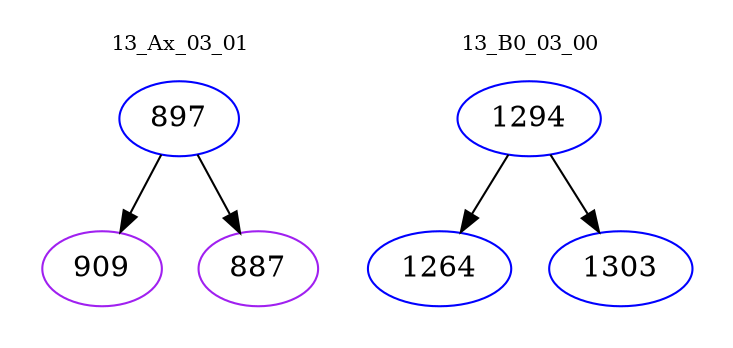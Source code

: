 digraph{
subgraph cluster_0 {
color = white
label = "13_Ax_03_01";
fontsize=10;
T0_897 [label="897", color="blue"]
T0_897 -> T0_909 [color="black"]
T0_909 [label="909", color="purple"]
T0_897 -> T0_887 [color="black"]
T0_887 [label="887", color="purple"]
}
subgraph cluster_1 {
color = white
label = "13_B0_03_00";
fontsize=10;
T1_1294 [label="1294", color="blue"]
T1_1294 -> T1_1264 [color="black"]
T1_1264 [label="1264", color="blue"]
T1_1294 -> T1_1303 [color="black"]
T1_1303 [label="1303", color="blue"]
}
}
